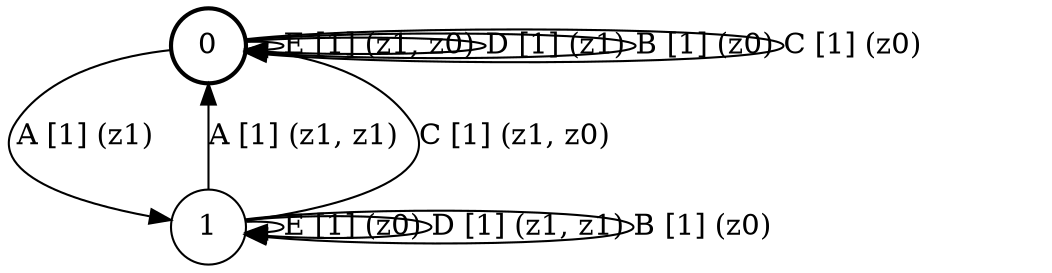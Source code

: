 # generated file, don't try to modify
# command: dot -Tpng <filename> > tree.png
digraph Automaton {
    node [shape = circle];
    0 [style = "bold"];
    0 -> 0 [label = "E [1] (z1, z0) "];
    0 -> 0 [label = "D [1] (z1) "];
    0 -> 1 [label = "A [1] (z1) "];
    0 -> 0 [label = "B [1] (z0) "];
    0 -> 0 [label = "C [1] (z0) "];
    1 -> 1 [label = "E [1] (z0) "];
    1 -> 1 [label = "D [1] (z1, z1) "];
    1 -> 0 [label = "A [1] (z1, z1) "];
    1 -> 1 [label = "B [1] (z0) "];
    1 -> 0 [label = "C [1] (z1, z0) "];
}
